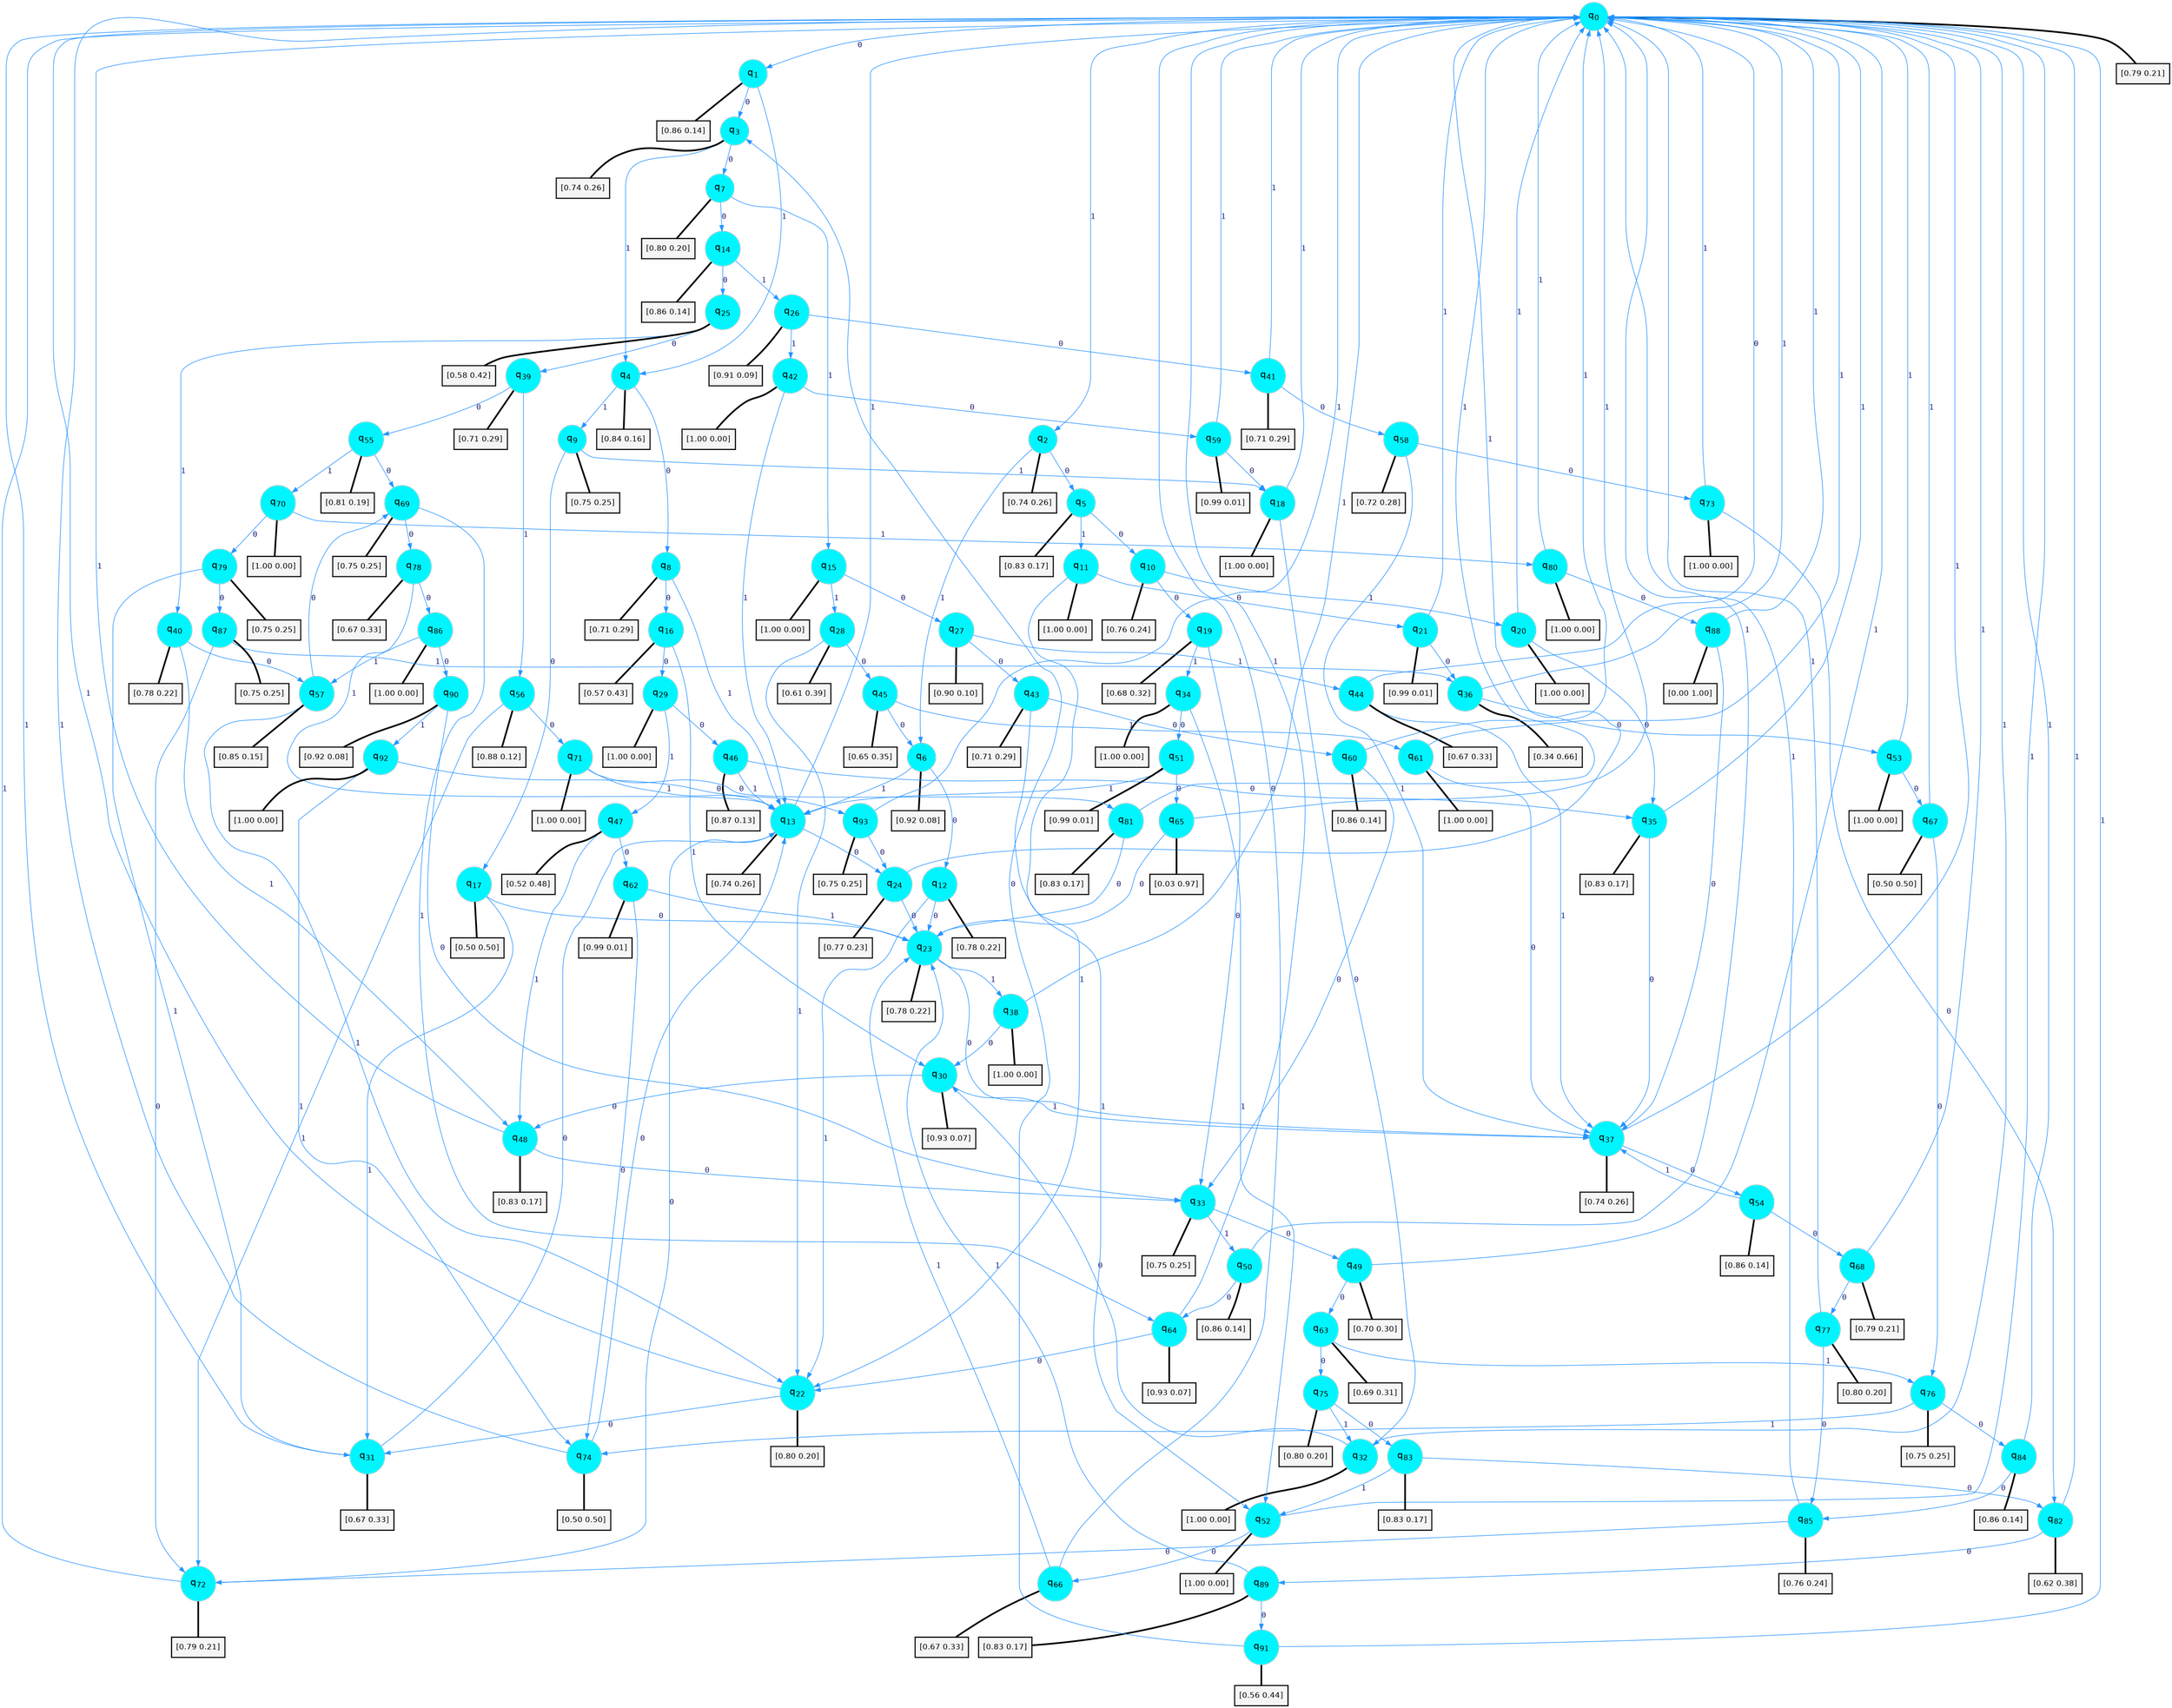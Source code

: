 digraph G {
graph [
bgcolor=transparent, dpi=300, rankdir=TD, size="40,25"];
node [
color=gray, fillcolor=turquoise1, fontcolor=black, fontname=Helvetica, fontsize=16, fontweight=bold, shape=circle, style=filled];
edge [
arrowsize=1, color=dodgerblue1, fontcolor=midnightblue, fontname=courier, fontweight=bold, penwidth=1, style=solid, weight=20];
0[label=<q<SUB>0</SUB>>];
1[label=<q<SUB>1</SUB>>];
2[label=<q<SUB>2</SUB>>];
3[label=<q<SUB>3</SUB>>];
4[label=<q<SUB>4</SUB>>];
5[label=<q<SUB>5</SUB>>];
6[label=<q<SUB>6</SUB>>];
7[label=<q<SUB>7</SUB>>];
8[label=<q<SUB>8</SUB>>];
9[label=<q<SUB>9</SUB>>];
10[label=<q<SUB>10</SUB>>];
11[label=<q<SUB>11</SUB>>];
12[label=<q<SUB>12</SUB>>];
13[label=<q<SUB>13</SUB>>];
14[label=<q<SUB>14</SUB>>];
15[label=<q<SUB>15</SUB>>];
16[label=<q<SUB>16</SUB>>];
17[label=<q<SUB>17</SUB>>];
18[label=<q<SUB>18</SUB>>];
19[label=<q<SUB>19</SUB>>];
20[label=<q<SUB>20</SUB>>];
21[label=<q<SUB>21</SUB>>];
22[label=<q<SUB>22</SUB>>];
23[label=<q<SUB>23</SUB>>];
24[label=<q<SUB>24</SUB>>];
25[label=<q<SUB>25</SUB>>];
26[label=<q<SUB>26</SUB>>];
27[label=<q<SUB>27</SUB>>];
28[label=<q<SUB>28</SUB>>];
29[label=<q<SUB>29</SUB>>];
30[label=<q<SUB>30</SUB>>];
31[label=<q<SUB>31</SUB>>];
32[label=<q<SUB>32</SUB>>];
33[label=<q<SUB>33</SUB>>];
34[label=<q<SUB>34</SUB>>];
35[label=<q<SUB>35</SUB>>];
36[label=<q<SUB>36</SUB>>];
37[label=<q<SUB>37</SUB>>];
38[label=<q<SUB>38</SUB>>];
39[label=<q<SUB>39</SUB>>];
40[label=<q<SUB>40</SUB>>];
41[label=<q<SUB>41</SUB>>];
42[label=<q<SUB>42</SUB>>];
43[label=<q<SUB>43</SUB>>];
44[label=<q<SUB>44</SUB>>];
45[label=<q<SUB>45</SUB>>];
46[label=<q<SUB>46</SUB>>];
47[label=<q<SUB>47</SUB>>];
48[label=<q<SUB>48</SUB>>];
49[label=<q<SUB>49</SUB>>];
50[label=<q<SUB>50</SUB>>];
51[label=<q<SUB>51</SUB>>];
52[label=<q<SUB>52</SUB>>];
53[label=<q<SUB>53</SUB>>];
54[label=<q<SUB>54</SUB>>];
55[label=<q<SUB>55</SUB>>];
56[label=<q<SUB>56</SUB>>];
57[label=<q<SUB>57</SUB>>];
58[label=<q<SUB>58</SUB>>];
59[label=<q<SUB>59</SUB>>];
60[label=<q<SUB>60</SUB>>];
61[label=<q<SUB>61</SUB>>];
62[label=<q<SUB>62</SUB>>];
63[label=<q<SUB>63</SUB>>];
64[label=<q<SUB>64</SUB>>];
65[label=<q<SUB>65</SUB>>];
66[label=<q<SUB>66</SUB>>];
67[label=<q<SUB>67</SUB>>];
68[label=<q<SUB>68</SUB>>];
69[label=<q<SUB>69</SUB>>];
70[label=<q<SUB>70</SUB>>];
71[label=<q<SUB>71</SUB>>];
72[label=<q<SUB>72</SUB>>];
73[label=<q<SUB>73</SUB>>];
74[label=<q<SUB>74</SUB>>];
75[label=<q<SUB>75</SUB>>];
76[label=<q<SUB>76</SUB>>];
77[label=<q<SUB>77</SUB>>];
78[label=<q<SUB>78</SUB>>];
79[label=<q<SUB>79</SUB>>];
80[label=<q<SUB>80</SUB>>];
81[label=<q<SUB>81</SUB>>];
82[label=<q<SUB>82</SUB>>];
83[label=<q<SUB>83</SUB>>];
84[label=<q<SUB>84</SUB>>];
85[label=<q<SUB>85</SUB>>];
86[label=<q<SUB>86</SUB>>];
87[label=<q<SUB>87</SUB>>];
88[label=<q<SUB>88</SUB>>];
89[label=<q<SUB>89</SUB>>];
90[label=<q<SUB>90</SUB>>];
91[label=<q<SUB>91</SUB>>];
92[label=<q<SUB>92</SUB>>];
93[label=<q<SUB>93</SUB>>];
94[label="[0.79 0.21]", shape=box,fontcolor=black, fontname=Helvetica, fontsize=14, penwidth=2, fillcolor=whitesmoke,color=black];
95[label="[0.86 0.14]", shape=box,fontcolor=black, fontname=Helvetica, fontsize=14, penwidth=2, fillcolor=whitesmoke,color=black];
96[label="[0.74 0.26]", shape=box,fontcolor=black, fontname=Helvetica, fontsize=14, penwidth=2, fillcolor=whitesmoke,color=black];
97[label="[0.74 0.26]", shape=box,fontcolor=black, fontname=Helvetica, fontsize=14, penwidth=2, fillcolor=whitesmoke,color=black];
98[label="[0.84 0.16]", shape=box,fontcolor=black, fontname=Helvetica, fontsize=14, penwidth=2, fillcolor=whitesmoke,color=black];
99[label="[0.83 0.17]", shape=box,fontcolor=black, fontname=Helvetica, fontsize=14, penwidth=2, fillcolor=whitesmoke,color=black];
100[label="[0.92 0.08]", shape=box,fontcolor=black, fontname=Helvetica, fontsize=14, penwidth=2, fillcolor=whitesmoke,color=black];
101[label="[0.80 0.20]", shape=box,fontcolor=black, fontname=Helvetica, fontsize=14, penwidth=2, fillcolor=whitesmoke,color=black];
102[label="[0.71 0.29]", shape=box,fontcolor=black, fontname=Helvetica, fontsize=14, penwidth=2, fillcolor=whitesmoke,color=black];
103[label="[0.75 0.25]", shape=box,fontcolor=black, fontname=Helvetica, fontsize=14, penwidth=2, fillcolor=whitesmoke,color=black];
104[label="[0.76 0.24]", shape=box,fontcolor=black, fontname=Helvetica, fontsize=14, penwidth=2, fillcolor=whitesmoke,color=black];
105[label="[1.00 0.00]", shape=box,fontcolor=black, fontname=Helvetica, fontsize=14, penwidth=2, fillcolor=whitesmoke,color=black];
106[label="[0.78 0.22]", shape=box,fontcolor=black, fontname=Helvetica, fontsize=14, penwidth=2, fillcolor=whitesmoke,color=black];
107[label="[0.74 0.26]", shape=box,fontcolor=black, fontname=Helvetica, fontsize=14, penwidth=2, fillcolor=whitesmoke,color=black];
108[label="[0.86 0.14]", shape=box,fontcolor=black, fontname=Helvetica, fontsize=14, penwidth=2, fillcolor=whitesmoke,color=black];
109[label="[1.00 0.00]", shape=box,fontcolor=black, fontname=Helvetica, fontsize=14, penwidth=2, fillcolor=whitesmoke,color=black];
110[label="[0.57 0.43]", shape=box,fontcolor=black, fontname=Helvetica, fontsize=14, penwidth=2, fillcolor=whitesmoke,color=black];
111[label="[0.50 0.50]", shape=box,fontcolor=black, fontname=Helvetica, fontsize=14, penwidth=2, fillcolor=whitesmoke,color=black];
112[label="[1.00 0.00]", shape=box,fontcolor=black, fontname=Helvetica, fontsize=14, penwidth=2, fillcolor=whitesmoke,color=black];
113[label="[0.68 0.32]", shape=box,fontcolor=black, fontname=Helvetica, fontsize=14, penwidth=2, fillcolor=whitesmoke,color=black];
114[label="[1.00 0.00]", shape=box,fontcolor=black, fontname=Helvetica, fontsize=14, penwidth=2, fillcolor=whitesmoke,color=black];
115[label="[0.99 0.01]", shape=box,fontcolor=black, fontname=Helvetica, fontsize=14, penwidth=2, fillcolor=whitesmoke,color=black];
116[label="[0.80 0.20]", shape=box,fontcolor=black, fontname=Helvetica, fontsize=14, penwidth=2, fillcolor=whitesmoke,color=black];
117[label="[0.78 0.22]", shape=box,fontcolor=black, fontname=Helvetica, fontsize=14, penwidth=2, fillcolor=whitesmoke,color=black];
118[label="[0.77 0.23]", shape=box,fontcolor=black, fontname=Helvetica, fontsize=14, penwidth=2, fillcolor=whitesmoke,color=black];
119[label="[0.58 0.42]", shape=box,fontcolor=black, fontname=Helvetica, fontsize=14, penwidth=2, fillcolor=whitesmoke,color=black];
120[label="[0.91 0.09]", shape=box,fontcolor=black, fontname=Helvetica, fontsize=14, penwidth=2, fillcolor=whitesmoke,color=black];
121[label="[0.90 0.10]", shape=box,fontcolor=black, fontname=Helvetica, fontsize=14, penwidth=2, fillcolor=whitesmoke,color=black];
122[label="[0.61 0.39]", shape=box,fontcolor=black, fontname=Helvetica, fontsize=14, penwidth=2, fillcolor=whitesmoke,color=black];
123[label="[1.00 0.00]", shape=box,fontcolor=black, fontname=Helvetica, fontsize=14, penwidth=2, fillcolor=whitesmoke,color=black];
124[label="[0.93 0.07]", shape=box,fontcolor=black, fontname=Helvetica, fontsize=14, penwidth=2, fillcolor=whitesmoke,color=black];
125[label="[0.67 0.33]", shape=box,fontcolor=black, fontname=Helvetica, fontsize=14, penwidth=2, fillcolor=whitesmoke,color=black];
126[label="[1.00 0.00]", shape=box,fontcolor=black, fontname=Helvetica, fontsize=14, penwidth=2, fillcolor=whitesmoke,color=black];
127[label="[0.75 0.25]", shape=box,fontcolor=black, fontname=Helvetica, fontsize=14, penwidth=2, fillcolor=whitesmoke,color=black];
128[label="[1.00 0.00]", shape=box,fontcolor=black, fontname=Helvetica, fontsize=14, penwidth=2, fillcolor=whitesmoke,color=black];
129[label="[0.83 0.17]", shape=box,fontcolor=black, fontname=Helvetica, fontsize=14, penwidth=2, fillcolor=whitesmoke,color=black];
130[label="[0.34 0.66]", shape=box,fontcolor=black, fontname=Helvetica, fontsize=14, penwidth=2, fillcolor=whitesmoke,color=black];
131[label="[0.74 0.26]", shape=box,fontcolor=black, fontname=Helvetica, fontsize=14, penwidth=2, fillcolor=whitesmoke,color=black];
132[label="[1.00 0.00]", shape=box,fontcolor=black, fontname=Helvetica, fontsize=14, penwidth=2, fillcolor=whitesmoke,color=black];
133[label="[0.71 0.29]", shape=box,fontcolor=black, fontname=Helvetica, fontsize=14, penwidth=2, fillcolor=whitesmoke,color=black];
134[label="[0.78 0.22]", shape=box,fontcolor=black, fontname=Helvetica, fontsize=14, penwidth=2, fillcolor=whitesmoke,color=black];
135[label="[0.71 0.29]", shape=box,fontcolor=black, fontname=Helvetica, fontsize=14, penwidth=2, fillcolor=whitesmoke,color=black];
136[label="[1.00 0.00]", shape=box,fontcolor=black, fontname=Helvetica, fontsize=14, penwidth=2, fillcolor=whitesmoke,color=black];
137[label="[0.71 0.29]", shape=box,fontcolor=black, fontname=Helvetica, fontsize=14, penwidth=2, fillcolor=whitesmoke,color=black];
138[label="[0.67 0.33]", shape=box,fontcolor=black, fontname=Helvetica, fontsize=14, penwidth=2, fillcolor=whitesmoke,color=black];
139[label="[0.65 0.35]", shape=box,fontcolor=black, fontname=Helvetica, fontsize=14, penwidth=2, fillcolor=whitesmoke,color=black];
140[label="[0.87 0.13]", shape=box,fontcolor=black, fontname=Helvetica, fontsize=14, penwidth=2, fillcolor=whitesmoke,color=black];
141[label="[0.52 0.48]", shape=box,fontcolor=black, fontname=Helvetica, fontsize=14, penwidth=2, fillcolor=whitesmoke,color=black];
142[label="[0.83 0.17]", shape=box,fontcolor=black, fontname=Helvetica, fontsize=14, penwidth=2, fillcolor=whitesmoke,color=black];
143[label="[0.70 0.30]", shape=box,fontcolor=black, fontname=Helvetica, fontsize=14, penwidth=2, fillcolor=whitesmoke,color=black];
144[label="[0.86 0.14]", shape=box,fontcolor=black, fontname=Helvetica, fontsize=14, penwidth=2, fillcolor=whitesmoke,color=black];
145[label="[0.99 0.01]", shape=box,fontcolor=black, fontname=Helvetica, fontsize=14, penwidth=2, fillcolor=whitesmoke,color=black];
146[label="[1.00 0.00]", shape=box,fontcolor=black, fontname=Helvetica, fontsize=14, penwidth=2, fillcolor=whitesmoke,color=black];
147[label="[1.00 0.00]", shape=box,fontcolor=black, fontname=Helvetica, fontsize=14, penwidth=2, fillcolor=whitesmoke,color=black];
148[label="[0.86 0.14]", shape=box,fontcolor=black, fontname=Helvetica, fontsize=14, penwidth=2, fillcolor=whitesmoke,color=black];
149[label="[0.81 0.19]", shape=box,fontcolor=black, fontname=Helvetica, fontsize=14, penwidth=2, fillcolor=whitesmoke,color=black];
150[label="[0.88 0.12]", shape=box,fontcolor=black, fontname=Helvetica, fontsize=14, penwidth=2, fillcolor=whitesmoke,color=black];
151[label="[0.85 0.15]", shape=box,fontcolor=black, fontname=Helvetica, fontsize=14, penwidth=2, fillcolor=whitesmoke,color=black];
152[label="[0.72 0.28]", shape=box,fontcolor=black, fontname=Helvetica, fontsize=14, penwidth=2, fillcolor=whitesmoke,color=black];
153[label="[0.99 0.01]", shape=box,fontcolor=black, fontname=Helvetica, fontsize=14, penwidth=2, fillcolor=whitesmoke,color=black];
154[label="[0.86 0.14]", shape=box,fontcolor=black, fontname=Helvetica, fontsize=14, penwidth=2, fillcolor=whitesmoke,color=black];
155[label="[1.00 0.00]", shape=box,fontcolor=black, fontname=Helvetica, fontsize=14, penwidth=2, fillcolor=whitesmoke,color=black];
156[label="[0.99 0.01]", shape=box,fontcolor=black, fontname=Helvetica, fontsize=14, penwidth=2, fillcolor=whitesmoke,color=black];
157[label="[0.69 0.31]", shape=box,fontcolor=black, fontname=Helvetica, fontsize=14, penwidth=2, fillcolor=whitesmoke,color=black];
158[label="[0.93 0.07]", shape=box,fontcolor=black, fontname=Helvetica, fontsize=14, penwidth=2, fillcolor=whitesmoke,color=black];
159[label="[0.03 0.97]", shape=box,fontcolor=black, fontname=Helvetica, fontsize=14, penwidth=2, fillcolor=whitesmoke,color=black];
160[label="[0.67 0.33]", shape=box,fontcolor=black, fontname=Helvetica, fontsize=14, penwidth=2, fillcolor=whitesmoke,color=black];
161[label="[0.50 0.50]", shape=box,fontcolor=black, fontname=Helvetica, fontsize=14, penwidth=2, fillcolor=whitesmoke,color=black];
162[label="[0.79 0.21]", shape=box,fontcolor=black, fontname=Helvetica, fontsize=14, penwidth=2, fillcolor=whitesmoke,color=black];
163[label="[0.75 0.25]", shape=box,fontcolor=black, fontname=Helvetica, fontsize=14, penwidth=2, fillcolor=whitesmoke,color=black];
164[label="[1.00 0.00]", shape=box,fontcolor=black, fontname=Helvetica, fontsize=14, penwidth=2, fillcolor=whitesmoke,color=black];
165[label="[1.00 0.00]", shape=box,fontcolor=black, fontname=Helvetica, fontsize=14, penwidth=2, fillcolor=whitesmoke,color=black];
166[label="[0.79 0.21]", shape=box,fontcolor=black, fontname=Helvetica, fontsize=14, penwidth=2, fillcolor=whitesmoke,color=black];
167[label="[1.00 0.00]", shape=box,fontcolor=black, fontname=Helvetica, fontsize=14, penwidth=2, fillcolor=whitesmoke,color=black];
168[label="[0.50 0.50]", shape=box,fontcolor=black, fontname=Helvetica, fontsize=14, penwidth=2, fillcolor=whitesmoke,color=black];
169[label="[0.80 0.20]", shape=box,fontcolor=black, fontname=Helvetica, fontsize=14, penwidth=2, fillcolor=whitesmoke,color=black];
170[label="[0.75 0.25]", shape=box,fontcolor=black, fontname=Helvetica, fontsize=14, penwidth=2, fillcolor=whitesmoke,color=black];
171[label="[0.80 0.20]", shape=box,fontcolor=black, fontname=Helvetica, fontsize=14, penwidth=2, fillcolor=whitesmoke,color=black];
172[label="[0.67 0.33]", shape=box,fontcolor=black, fontname=Helvetica, fontsize=14, penwidth=2, fillcolor=whitesmoke,color=black];
173[label="[0.75 0.25]", shape=box,fontcolor=black, fontname=Helvetica, fontsize=14, penwidth=2, fillcolor=whitesmoke,color=black];
174[label="[1.00 0.00]", shape=box,fontcolor=black, fontname=Helvetica, fontsize=14, penwidth=2, fillcolor=whitesmoke,color=black];
175[label="[0.83 0.17]", shape=box,fontcolor=black, fontname=Helvetica, fontsize=14, penwidth=2, fillcolor=whitesmoke,color=black];
176[label="[0.62 0.38]", shape=box,fontcolor=black, fontname=Helvetica, fontsize=14, penwidth=2, fillcolor=whitesmoke,color=black];
177[label="[0.83 0.17]", shape=box,fontcolor=black, fontname=Helvetica, fontsize=14, penwidth=2, fillcolor=whitesmoke,color=black];
178[label="[0.86 0.14]", shape=box,fontcolor=black, fontname=Helvetica, fontsize=14, penwidth=2, fillcolor=whitesmoke,color=black];
179[label="[0.76 0.24]", shape=box,fontcolor=black, fontname=Helvetica, fontsize=14, penwidth=2, fillcolor=whitesmoke,color=black];
180[label="[1.00 0.00]", shape=box,fontcolor=black, fontname=Helvetica, fontsize=14, penwidth=2, fillcolor=whitesmoke,color=black];
181[label="[0.75 0.25]", shape=box,fontcolor=black, fontname=Helvetica, fontsize=14, penwidth=2, fillcolor=whitesmoke,color=black];
182[label="[0.00 1.00]", shape=box,fontcolor=black, fontname=Helvetica, fontsize=14, penwidth=2, fillcolor=whitesmoke,color=black];
183[label="[0.83 0.17]", shape=box,fontcolor=black, fontname=Helvetica, fontsize=14, penwidth=2, fillcolor=whitesmoke,color=black];
184[label="[0.92 0.08]", shape=box,fontcolor=black, fontname=Helvetica, fontsize=14, penwidth=2, fillcolor=whitesmoke,color=black];
185[label="[0.56 0.44]", shape=box,fontcolor=black, fontname=Helvetica, fontsize=14, penwidth=2, fillcolor=whitesmoke,color=black];
186[label="[1.00 0.00]", shape=box,fontcolor=black, fontname=Helvetica, fontsize=14, penwidth=2, fillcolor=whitesmoke,color=black];
187[label="[0.75 0.25]", shape=box,fontcolor=black, fontname=Helvetica, fontsize=14, penwidth=2, fillcolor=whitesmoke,color=black];
0->1 [label=0];
0->2 [label=1];
0->94 [arrowhead=none, penwidth=3,color=black];
1->3 [label=0];
1->4 [label=1];
1->95 [arrowhead=none, penwidth=3,color=black];
2->5 [label=0];
2->6 [label=1];
2->96 [arrowhead=none, penwidth=3,color=black];
3->7 [label=0];
3->4 [label=1];
3->97 [arrowhead=none, penwidth=3,color=black];
4->8 [label=0];
4->9 [label=1];
4->98 [arrowhead=none, penwidth=3,color=black];
5->10 [label=0];
5->11 [label=1];
5->99 [arrowhead=none, penwidth=3,color=black];
6->12 [label=0];
6->13 [label=1];
6->100 [arrowhead=none, penwidth=3,color=black];
7->14 [label=0];
7->15 [label=1];
7->101 [arrowhead=none, penwidth=3,color=black];
8->16 [label=0];
8->13 [label=1];
8->102 [arrowhead=none, penwidth=3,color=black];
9->17 [label=0];
9->18 [label=1];
9->103 [arrowhead=none, penwidth=3,color=black];
10->19 [label=0];
10->20 [label=1];
10->104 [arrowhead=none, penwidth=3,color=black];
11->21 [label=0];
11->22 [label=1];
11->105 [arrowhead=none, penwidth=3,color=black];
12->23 [label=0];
12->22 [label=1];
12->106 [arrowhead=none, penwidth=3,color=black];
13->24 [label=0];
13->0 [label=1];
13->107 [arrowhead=none, penwidth=3,color=black];
14->25 [label=0];
14->26 [label=1];
14->108 [arrowhead=none, penwidth=3,color=black];
15->27 [label=0];
15->28 [label=1];
15->109 [arrowhead=none, penwidth=3,color=black];
16->29 [label=0];
16->30 [label=1];
16->110 [arrowhead=none, penwidth=3,color=black];
17->23 [label=0];
17->31 [label=1];
17->111 [arrowhead=none, penwidth=3,color=black];
18->32 [label=0];
18->0 [label=1];
18->112 [arrowhead=none, penwidth=3,color=black];
19->33 [label=0];
19->34 [label=1];
19->113 [arrowhead=none, penwidth=3,color=black];
20->35 [label=0];
20->0 [label=1];
20->114 [arrowhead=none, penwidth=3,color=black];
21->36 [label=0];
21->0 [label=1];
21->115 [arrowhead=none, penwidth=3,color=black];
22->31 [label=0];
22->0 [label=1];
22->116 [arrowhead=none, penwidth=3,color=black];
23->37 [label=0];
23->38 [label=1];
23->117 [arrowhead=none, penwidth=3,color=black];
24->23 [label=0];
24->0 [label=1];
24->118 [arrowhead=none, penwidth=3,color=black];
25->39 [label=0];
25->40 [label=1];
25->119 [arrowhead=none, penwidth=3,color=black];
26->41 [label=0];
26->42 [label=1];
26->120 [arrowhead=none, penwidth=3,color=black];
27->43 [label=0];
27->44 [label=1];
27->121 [arrowhead=none, penwidth=3,color=black];
28->45 [label=0];
28->22 [label=1];
28->122 [arrowhead=none, penwidth=3,color=black];
29->46 [label=0];
29->47 [label=1];
29->123 [arrowhead=none, penwidth=3,color=black];
30->48 [label=0];
30->37 [label=1];
30->124 [arrowhead=none, penwidth=3,color=black];
31->13 [label=0];
31->0 [label=1];
31->125 [arrowhead=none, penwidth=3,color=black];
32->30 [label=0];
32->0 [label=1];
32->126 [arrowhead=none, penwidth=3,color=black];
33->49 [label=0];
33->50 [label=1];
33->127 [arrowhead=none, penwidth=3,color=black];
34->51 [label=0];
34->52 [label=1];
34->128 [arrowhead=none, penwidth=3,color=black];
35->37 [label=0];
35->0 [label=1];
35->129 [arrowhead=none, penwidth=3,color=black];
36->53 [label=0];
36->0 [label=1];
36->130 [arrowhead=none, penwidth=3,color=black];
37->54 [label=0];
37->0 [label=1];
37->131 [arrowhead=none, penwidth=3,color=black];
38->30 [label=0];
38->0 [label=1];
38->132 [arrowhead=none, penwidth=3,color=black];
39->55 [label=0];
39->56 [label=1];
39->133 [arrowhead=none, penwidth=3,color=black];
40->57 [label=0];
40->48 [label=1];
40->134 [arrowhead=none, penwidth=3,color=black];
41->58 [label=0];
41->0 [label=1];
41->135 [arrowhead=none, penwidth=3,color=black];
42->59 [label=0];
42->13 [label=1];
42->136 [arrowhead=none, penwidth=3,color=black];
43->60 [label=0];
43->52 [label=1];
43->137 [arrowhead=none, penwidth=3,color=black];
44->0 [label=0];
44->37 [label=1];
44->138 [arrowhead=none, penwidth=3,color=black];
45->6 [label=0];
45->61 [label=1];
45->139 [arrowhead=none, penwidth=3,color=black];
46->35 [label=0];
46->13 [label=1];
46->140 [arrowhead=none, penwidth=3,color=black];
47->62 [label=0];
47->48 [label=1];
47->141 [arrowhead=none, penwidth=3,color=black];
48->33 [label=0];
48->0 [label=1];
48->142 [arrowhead=none, penwidth=3,color=black];
49->63 [label=0];
49->0 [label=1];
49->143 [arrowhead=none, penwidth=3,color=black];
50->64 [label=0];
50->0 [label=1];
50->144 [arrowhead=none, penwidth=3,color=black];
51->65 [label=0];
51->13 [label=1];
51->145 [arrowhead=none, penwidth=3,color=black];
52->66 [label=0];
52->0 [label=1];
52->146 [arrowhead=none, penwidth=3,color=black];
53->67 [label=0];
53->0 [label=1];
53->147 [arrowhead=none, penwidth=3,color=black];
54->68 [label=0];
54->37 [label=1];
54->148 [arrowhead=none, penwidth=3,color=black];
55->69 [label=0];
55->70 [label=1];
55->149 [arrowhead=none, penwidth=3,color=black];
56->71 [label=0];
56->72 [label=1];
56->150 [arrowhead=none, penwidth=3,color=black];
57->69 [label=0];
57->22 [label=1];
57->151 [arrowhead=none, penwidth=3,color=black];
58->73 [label=0];
58->37 [label=1];
58->152 [arrowhead=none, penwidth=3,color=black];
59->18 [label=0];
59->0 [label=1];
59->153 [arrowhead=none, penwidth=3,color=black];
60->33 [label=0];
60->0 [label=1];
60->154 [arrowhead=none, penwidth=3,color=black];
61->37 [label=0];
61->0 [label=1];
61->155 [arrowhead=none, penwidth=3,color=black];
62->74 [label=0];
62->23 [label=1];
62->156 [arrowhead=none, penwidth=3,color=black];
63->75 [label=0];
63->76 [label=1];
63->157 [arrowhead=none, penwidth=3,color=black];
64->22 [label=0];
64->0 [label=1];
64->158 [arrowhead=none, penwidth=3,color=black];
65->23 [label=0];
65->0 [label=1];
65->159 [arrowhead=none, penwidth=3,color=black];
66->0 [label=0];
66->23 [label=1];
66->160 [arrowhead=none, penwidth=3,color=black];
67->76 [label=0];
67->0 [label=1];
67->161 [arrowhead=none, penwidth=3,color=black];
68->77 [label=0];
68->0 [label=1];
68->162 [arrowhead=none, penwidth=3,color=black];
69->78 [label=0];
69->64 [label=1];
69->163 [arrowhead=none, penwidth=3,color=black];
70->79 [label=0];
70->80 [label=1];
70->164 [arrowhead=none, penwidth=3,color=black];
71->81 [label=0];
71->13 [label=1];
71->165 [arrowhead=none, penwidth=3,color=black];
72->13 [label=0];
72->0 [label=1];
72->166 [arrowhead=none, penwidth=3,color=black];
73->82 [label=0];
73->0 [label=1];
73->167 [arrowhead=none, penwidth=3,color=black];
74->13 [label=0];
74->0 [label=1];
74->168 [arrowhead=none, penwidth=3,color=black];
75->83 [label=0];
75->32 [label=1];
75->169 [arrowhead=none, penwidth=3,color=black];
76->84 [label=0];
76->74 [label=1];
76->170 [arrowhead=none, penwidth=3,color=black];
77->85 [label=0];
77->0 [label=1];
77->171 [arrowhead=none, penwidth=3,color=black];
78->86 [label=0];
78->13 [label=1];
78->172 [arrowhead=none, penwidth=3,color=black];
79->87 [label=0];
79->31 [label=1];
79->173 [arrowhead=none, penwidth=3,color=black];
80->88 [label=0];
80->0 [label=1];
80->174 [arrowhead=none, penwidth=3,color=black];
81->23 [label=0];
81->0 [label=1];
81->175 [arrowhead=none, penwidth=3,color=black];
82->89 [label=0];
82->0 [label=1];
82->176 [arrowhead=none, penwidth=3,color=black];
83->82 [label=0];
83->52 [label=1];
83->177 [arrowhead=none, penwidth=3,color=black];
84->85 [label=0];
84->0 [label=1];
84->178 [arrowhead=none, penwidth=3,color=black];
85->72 [label=0];
85->0 [label=1];
85->179 [arrowhead=none, penwidth=3,color=black];
86->90 [label=0];
86->57 [label=1];
86->180 [arrowhead=none, penwidth=3,color=black];
87->72 [label=0];
87->36 [label=1];
87->181 [arrowhead=none, penwidth=3,color=black];
88->37 [label=0];
88->0 [label=1];
88->182 [arrowhead=none, penwidth=3,color=black];
89->91 [label=0];
89->23 [label=1];
89->183 [arrowhead=none, penwidth=3,color=black];
90->33 [label=0];
90->92 [label=1];
90->184 [arrowhead=none, penwidth=3,color=black];
91->3 [label=0];
91->0 [label=1];
91->185 [arrowhead=none, penwidth=3,color=black];
92->93 [label=0];
92->74 [label=1];
92->186 [arrowhead=none, penwidth=3,color=black];
93->24 [label=0];
93->0 [label=1];
93->187 [arrowhead=none, penwidth=3,color=black];
}
